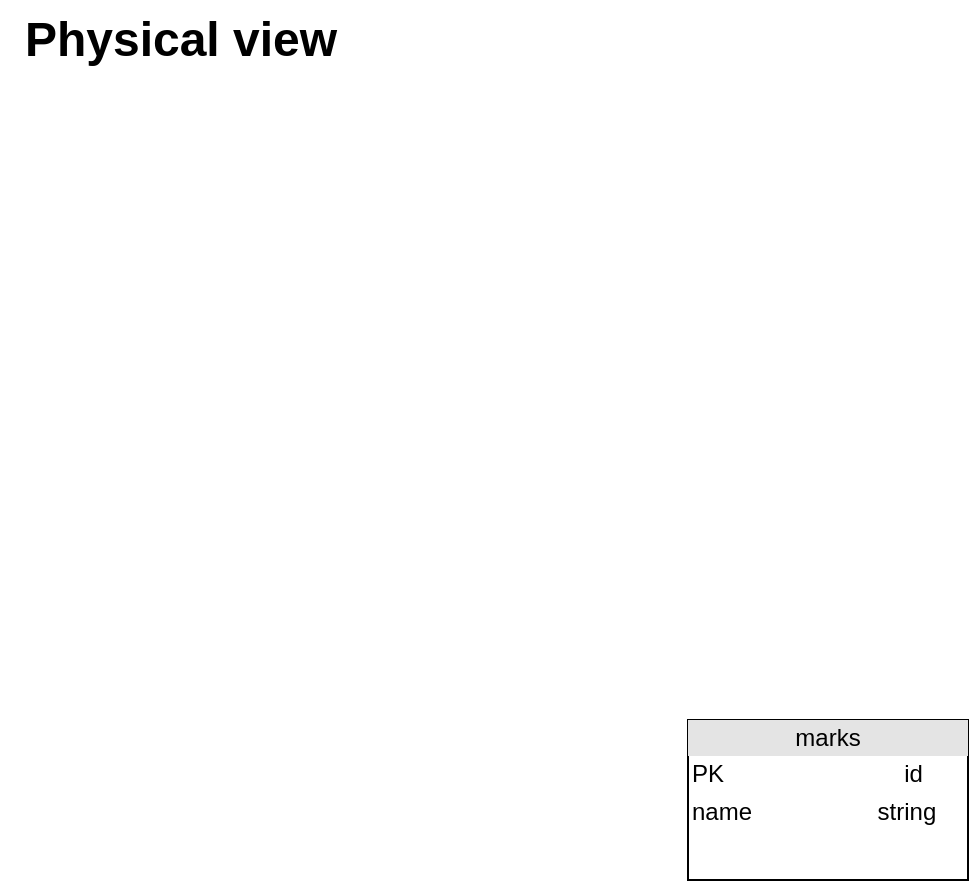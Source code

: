 <mxfile version="19.0.3" type="device"><diagram id="Q28EcyrJXlvBe_I1xLhI" name="Page-1"><mxGraphModel dx="2249" dy="794" grid="1" gridSize="10" guides="1" tooltips="1" connect="1" arrows="1" fold="1" page="1" pageScale="1" pageWidth="827" pageHeight="1169" math="0" shadow="0"><root><mxCell id="0"/><mxCell id="1" parent="0"/><mxCell id="hFGf3O8V37vEGlfy62c9-2" value="&lt;div style=&quot;text-align: center; box-sizing: border-box; width: 100%; background: rgb(228, 228, 228); padding: 2px;&quot;&gt;marks&lt;/div&gt;&lt;table style=&quot;width:100%;font-size:1em;&quot; cellpadding=&quot;2&quot; cellspacing=&quot;0&quot;&gt;&lt;tbody&gt;&lt;tr&gt;&lt;td&gt;PK&lt;/td&gt;&lt;td&gt;&lt;span style=&quot;white-space: pre;&quot;&gt;&#9;&lt;/span&gt;&lt;span style=&quot;white-space: pre;&quot;&gt;&#9;&lt;/span&gt;&amp;nbsp; &amp;nbsp; id&lt;/td&gt;&lt;/tr&gt;&lt;tr&gt;&lt;td&gt;name&lt;/td&gt;&lt;td&gt;&lt;span style=&quot;white-space: pre;&quot;&gt;&#9;&lt;/span&gt;&lt;span style=&quot;white-space: pre;&quot;&gt;&#9;&lt;/span&gt;string&lt;/td&gt;&lt;/tr&gt;&lt;/tbody&gt;&lt;/table&gt;&lt;span style=&quot;&quot;&gt;&lt;br&gt;&lt;/span&gt;" style="verticalAlign=top;align=left;overflow=fill;html=1;" parent="1" vertex="1"><mxGeometry x="-483" y="360" width="140" height="80" as="geometry"/></mxCell><mxCell id="hFGf3O8V37vEGlfy62c9-3" value="Physical view" style="text;strokeColor=none;fillColor=none;html=1;fontSize=24;fontStyle=1;verticalAlign=middle;align=center;" parent="1" vertex="1"><mxGeometry x="-827" width="180" height="40" as="geometry"/></mxCell></root></mxGraphModel></diagram></mxfile>